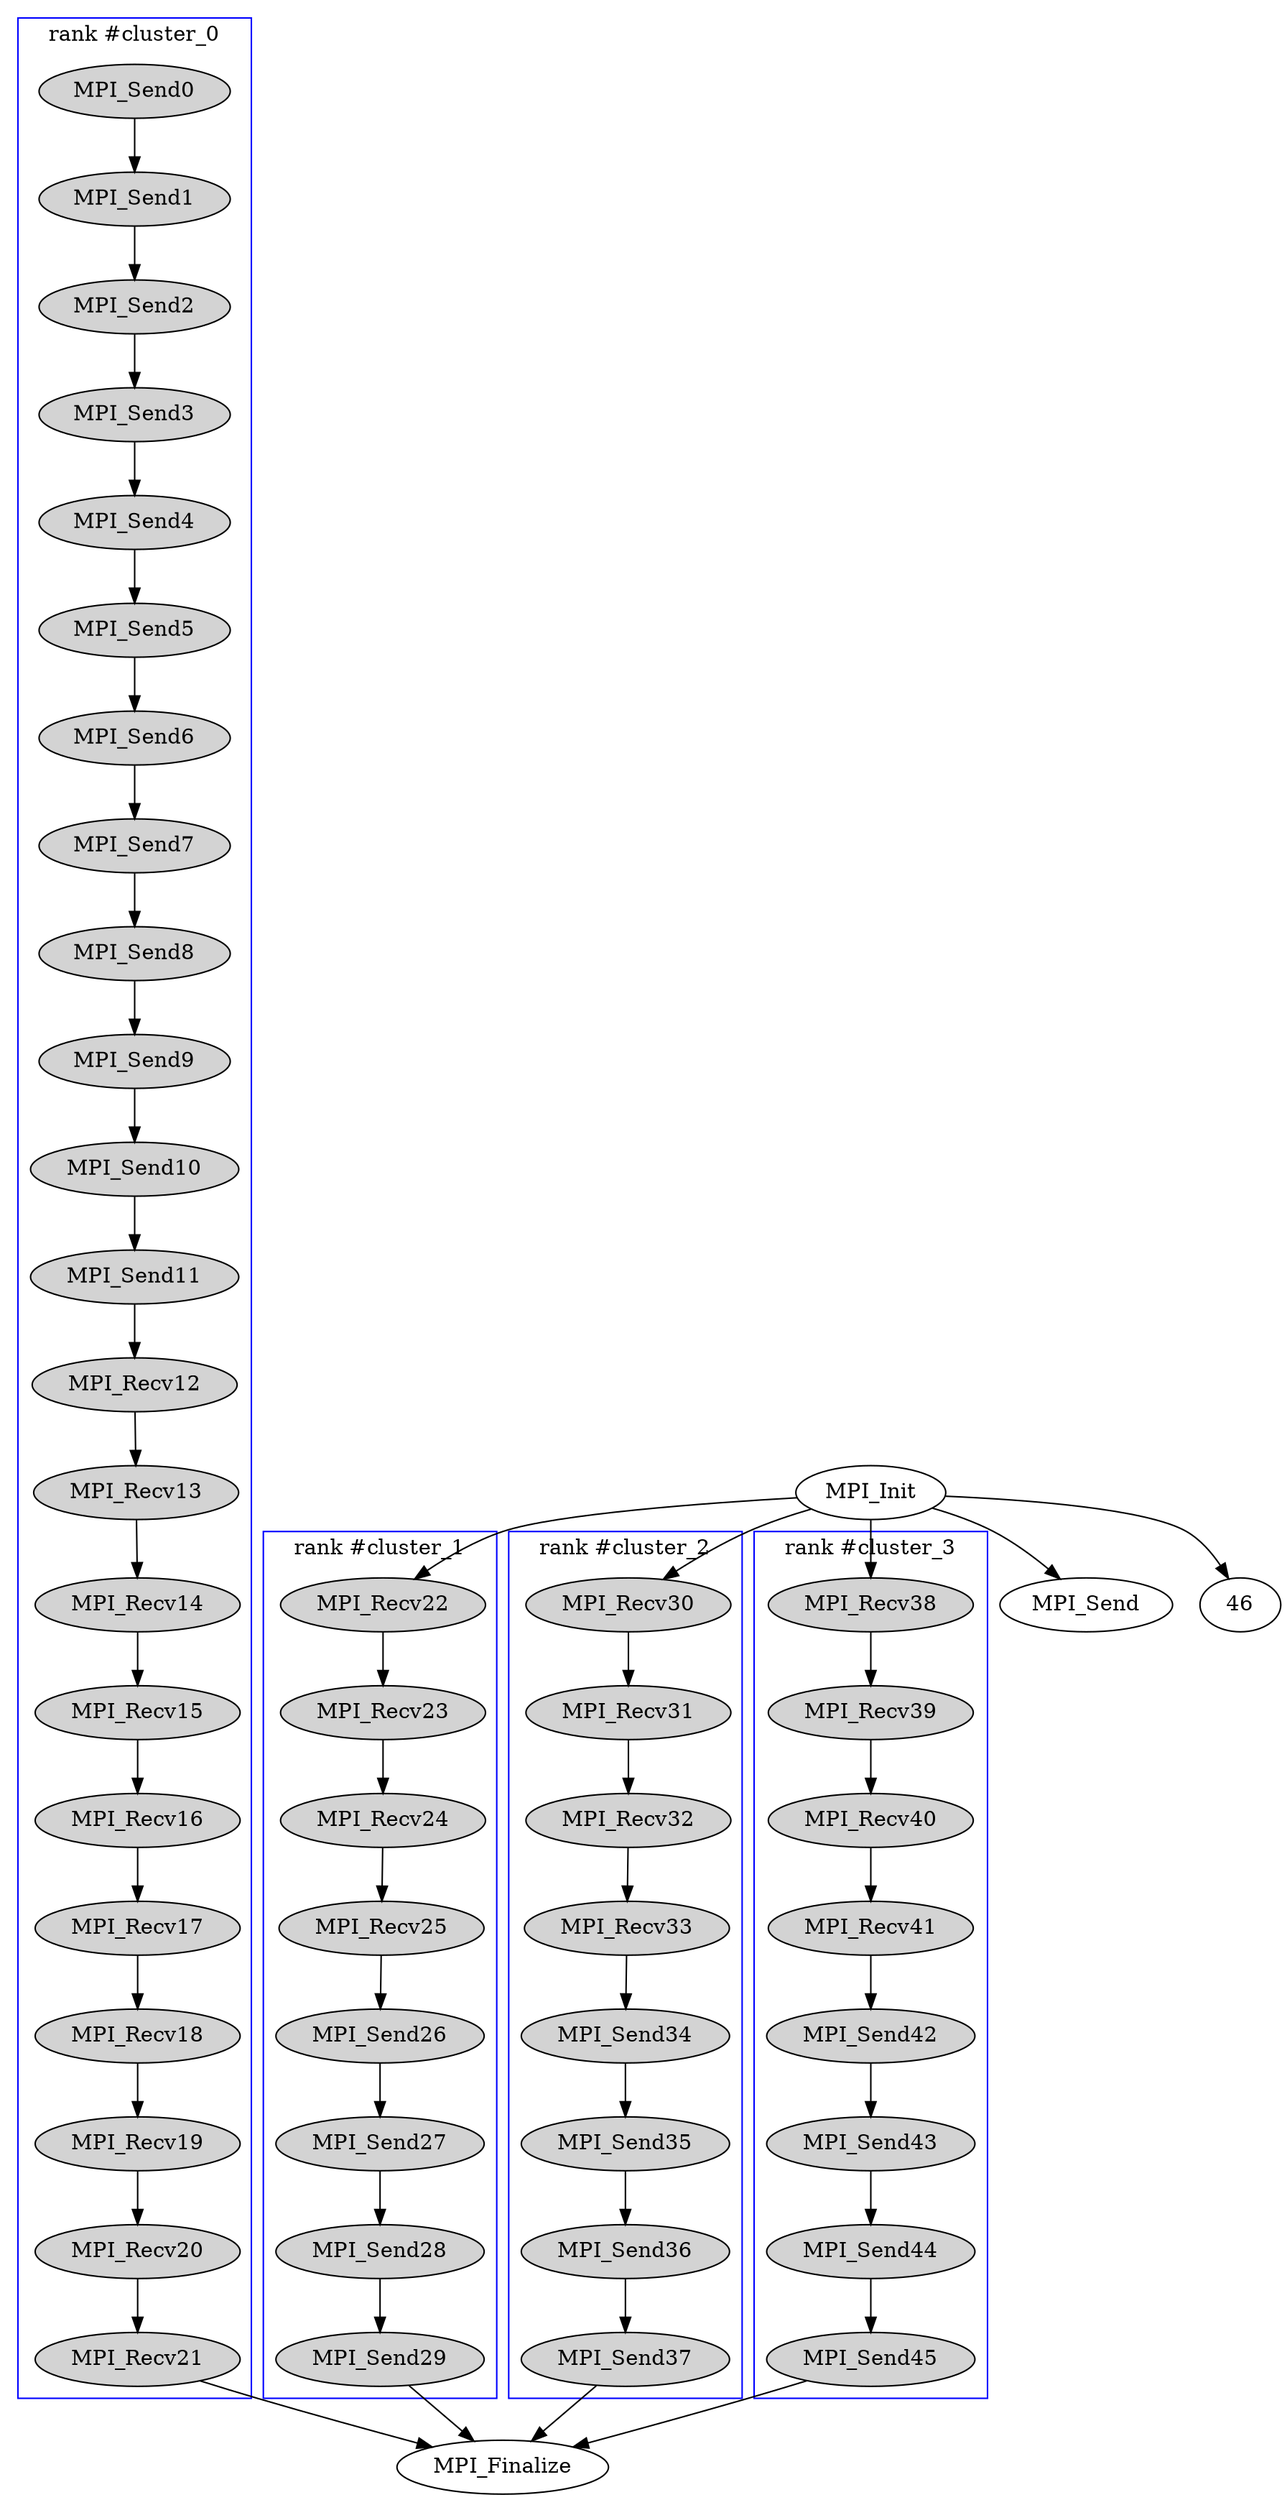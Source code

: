 digraph taskgraph {


subgraph   cluster_0  { 
node [style = filled]; 
 MPI_Send0 ->  MPI_Send1 ->  MPI_Send2 ->  MPI_Send3 ->  MPI_Send4 ->  MPI_Send5 ->  MPI_Send6 ->  MPI_Send7 ->  MPI_Send8 ->  MPI_Send9 ->  MPI_Send10 ->  MPI_Send11 ->  MPI_Recv12 ->  MPI_Recv13 ->  MPI_Recv14 ->  MPI_Recv15 ->  MPI_Recv16 ->  MPI_Recv17 ->  MPI_Recv18 ->  MPI_Recv19 ->  MPI_Recv20 ->  MPI_Recv21;
 label = "rank #cluster_0";
color = blue
}


subgraph   cluster_1  { 
node [style = filled]; 
 MPI_Recv22 ->  MPI_Recv23 ->  MPI_Recv24 ->  MPI_Recv25 ->  MPI_Send26 ->  MPI_Send27 ->  MPI_Send28 ->  MPI_Send29;
 label = "rank #cluster_1";
color = blue
}


subgraph   cluster_2  { 
node [style = filled]; 
 MPI_Recv30 ->  MPI_Recv31 ->  MPI_Recv32 ->  MPI_Recv33 ->  MPI_Send34 ->  MPI_Send35 ->  MPI_Send36 ->  MPI_Send37;
 label = "rank #cluster_2";
color = blue
}


subgraph   cluster_3  { 
node [style = filled]; 
 MPI_Recv38 ->  MPI_Recv39 ->  MPI_Recv40 ->  MPI_Recv41 ->  MPI_Send42 ->  MPI_Send43 ->  MPI_Send44 ->  MPI_Send45;
 label = "rank #cluster_3";
color = blue
}
MPI_Init->MPI_Send;
MPI_Init->MPI_Recv22;
MPI_Recv21-> MPI_Finalize;
MPI_Init->MPI_Recv30;
MPI_Send29-> MPI_Finalize;
MPI_Init->MPI_Recv38;
MPI_Send37-> MPI_Finalize;
MPI_Init->46;
MPI_Send45-> MPI_Finalize;
}
